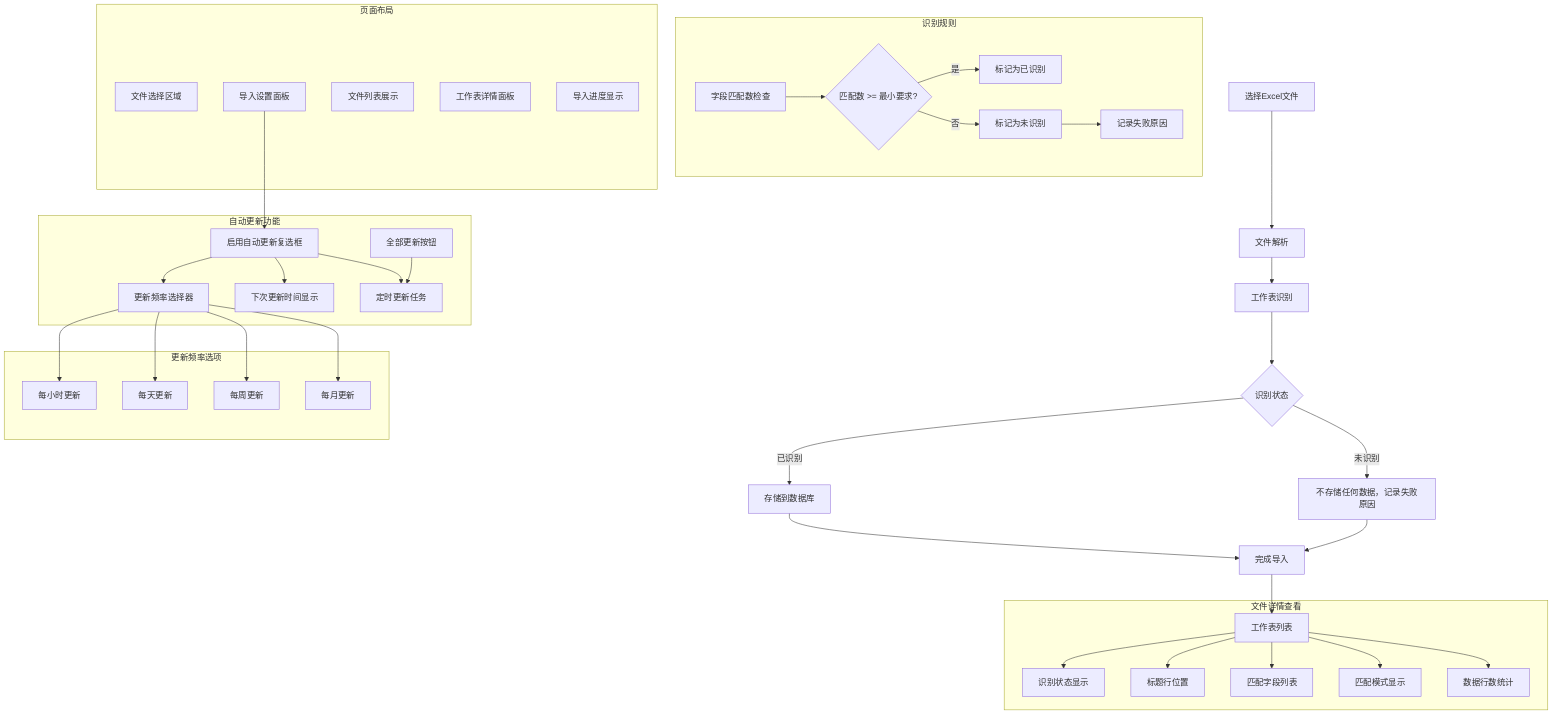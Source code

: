 flowchart TD
    A[选择Excel文件] --> B[文件解析]
    B --> C[工作表识别]
    C --> D{识别状态}
    D -->|已识别| E[存储到数据库]
    D -->|未识别| F[不存储任何数据，记录失败原因]

    E --> G[完成导入]
    F --> G

    subgraph "识别规则"
        H[字段匹配数检查]
        I{匹配数 >= 最小要求?}
        J[标记为已识别]
        K[标记为未识别]
        L[记录失败原因]

        H --> I
        I -->|是| J
        I -->|否| K
        K --> L
    end

    subgraph "文件详情查看"
        M[工作表列表]
        N[识别状态显示]
        O[标题行位置]
        P[匹配字段列表]
        Q[匹配模式显示]
        R[数据行数统计]
    end

    subgraph "页面布局"
        S[文件选择区域]
        T[导入设置面板]
        U[文件列表展示]
        V[工作表详情面板]
        W[导入进度显示]
    end

    subgraph "自动更新功能"
        X[启用自动更新复选框]
        Y[更新频率选择器]
        Z[下次更新时间显示]
        AA[全部更新按钮]
        BB[定时更新任务]
    end

    subgraph "更新频率选项"
        CC[每小时更新]
        DD[每天更新]
        EE[每周更新]
        FF[每月更新]
    end

    G --> M
    M --> N
    M --> O
    M --> P
    M --> Q
    M --> R

    T --> X
    X --> Y
    X --> Z
    X --> BB
    Y --> CC
    Y --> DD
    Y --> EE
    Y --> FF
    AA --> BB